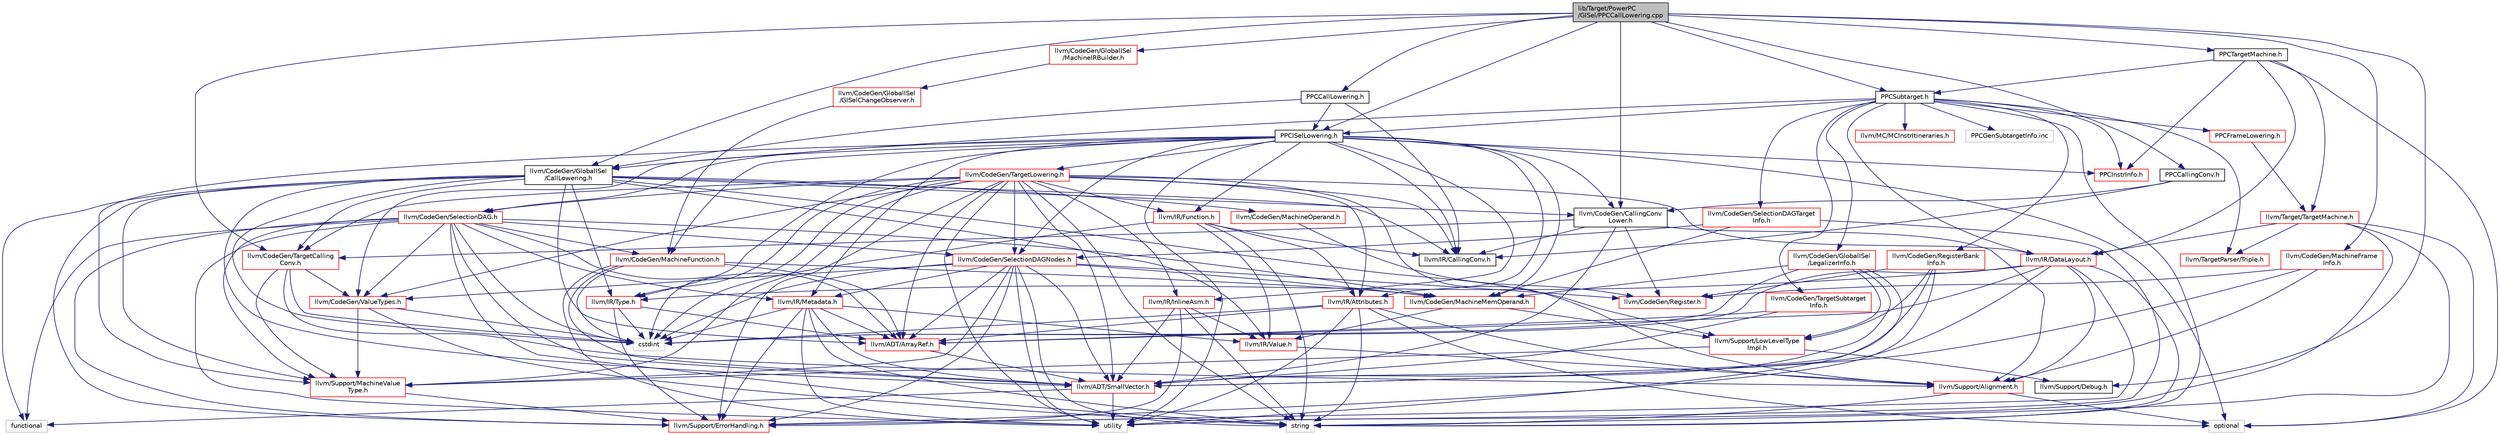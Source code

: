 digraph "lib/Target/PowerPC/GISel/PPCCallLowering.cpp"
{
 // LATEX_PDF_SIZE
  bgcolor="transparent";
  edge [fontname="Helvetica",fontsize="10",labelfontname="Helvetica",labelfontsize="10"];
  node [fontname="Helvetica",fontsize="10",shape=record];
  Node1 [label="lib/Target/PowerPC\l/GISel/PPCCallLowering.cpp",height=0.2,width=0.4,color="black", fillcolor="grey75", style="filled", fontcolor="black",tooltip=" "];
  Node1 -> Node2 [color="midnightblue",fontsize="10",style="solid",fontname="Helvetica"];
  Node2 [label="PPCCallLowering.h",height=0.2,width=0.4,color="black",URL="$PPCCallLowering_8h.html",tooltip=" "];
  Node2 -> Node3 [color="midnightblue",fontsize="10",style="solid",fontname="Helvetica"];
  Node3 [label="PPCISelLowering.h",height=0.2,width=0.4,color="black",URL="$PPCISelLowering_8h.html",tooltip=" "];
  Node3 -> Node4 [color="midnightblue",fontsize="10",style="solid",fontname="Helvetica"];
  Node4 [label="PPCInstrInfo.h",height=0.2,width=0.4,color="red",URL="$PPCInstrInfo_8h.html",tooltip=" "];
  Node3 -> Node230 [color="midnightblue",fontsize="10",style="solid",fontname="Helvetica"];
  Node230 [label="llvm/CodeGen/CallingConv\lLower.h",height=0.2,width=0.4,color="black",URL="$CallingConvLower_8h.html",tooltip=" "];
  Node230 -> Node53 [color="midnightblue",fontsize="10",style="solid",fontname="Helvetica"];
  Node53 [label="llvm/ADT/SmallVector.h",height=0.2,width=0.4,color="red",URL="$SmallVector_8h.html",tooltip=" "];
  Node53 -> Node54 [color="midnightblue",fontsize="10",style="solid",fontname="Helvetica"];
  Node54 [label="functional",height=0.2,width=0.4,color="grey75",tooltip=" "];
  Node53 -> Node15 [color="midnightblue",fontsize="10",style="solid",fontname="Helvetica"];
  Node15 [label="utility",height=0.2,width=0.4,color="grey75",tooltip=" "];
  Node230 -> Node132 [color="midnightblue",fontsize="10",style="solid",fontname="Helvetica"];
  Node132 [label="llvm/CodeGen/Register.h",height=0.2,width=0.4,color="red",URL="$Register_8h.html",tooltip=" "];
  Node230 -> Node231 [color="midnightblue",fontsize="10",style="solid",fontname="Helvetica"];
  Node231 [label="llvm/CodeGen/TargetCalling\lConv.h",height=0.2,width=0.4,color="red",URL="$TargetCallingConv_8h.html",tooltip=" "];
  Node231 -> Node232 [color="midnightblue",fontsize="10",style="solid",fontname="Helvetica"];
  Node232 [label="llvm/CodeGen/ValueTypes.h",height=0.2,width=0.4,color="red",URL="$ValueTypes_8h.html",tooltip=" "];
  Node232 -> Node129 [color="midnightblue",fontsize="10",style="solid",fontname="Helvetica"];
  Node129 [label="llvm/Support/MachineValue\lType.h",height=0.2,width=0.4,color="red",URL="$MachineValueType_8h.html",tooltip=" "];
  Node129 -> Node29 [color="midnightblue",fontsize="10",style="solid",fontname="Helvetica"];
  Node29 [label="llvm/Support/ErrorHandling.h",height=0.2,width=0.4,color="red",URL="$Support_2ErrorHandling_8h.html",tooltip=" "];
  Node232 -> Node12 [color="midnightblue",fontsize="10",style="solid",fontname="Helvetica"];
  Node12 [label="cstdint",height=0.2,width=0.4,color="grey75",tooltip=" "];
  Node232 -> Node52 [color="midnightblue",fontsize="10",style="solid",fontname="Helvetica"];
  Node52 [label="string",height=0.2,width=0.4,color="grey75",tooltip=" "];
  Node231 -> Node95 [color="midnightblue",fontsize="10",style="solid",fontname="Helvetica"];
  Node95 [label="llvm/Support/Alignment.h",height=0.2,width=0.4,color="red",URL="$Alignment_8h.html",tooltip=" "];
  Node95 -> Node51 [color="midnightblue",fontsize="10",style="solid",fontname="Helvetica"];
  Node51 [label="optional",height=0.2,width=0.4,color="grey75",tooltip=" "];
  Node95 -> Node52 [color="midnightblue",fontsize="10",style="solid",fontname="Helvetica"];
  Node231 -> Node129 [color="midnightblue",fontsize="10",style="solid",fontname="Helvetica"];
  Node231 -> Node12 [color="midnightblue",fontsize="10",style="solid",fontname="Helvetica"];
  Node230 -> Node169 [color="midnightblue",fontsize="10",style="solid",fontname="Helvetica"];
  Node169 [label="llvm/IR/CallingConv.h",height=0.2,width=0.4,color="black",URL="$CallingConv_8h.html",tooltip=" "];
  Node230 -> Node95 [color="midnightblue",fontsize="10",style="solid",fontname="Helvetica"];
  Node3 -> Node153 [color="midnightblue",fontsize="10",style="solid",fontname="Helvetica"];
  Node153 [label="llvm/CodeGen/MachineFunction.h",height=0.2,width=0.4,color="red",URL="$MachineFunction_8h.html",tooltip=" "];
  Node153 -> Node47 [color="midnightblue",fontsize="10",style="solid",fontname="Helvetica"];
  Node47 [label="llvm/ADT/ArrayRef.h",height=0.2,width=0.4,color="red",URL="$ArrayRef_8h.html",tooltip=" "];
  Node47 -> Node53 [color="midnightblue",fontsize="10",style="solid",fontname="Helvetica"];
  Node153 -> Node53 [color="midnightblue",fontsize="10",style="solid",fontname="Helvetica"];
  Node153 -> Node121 [color="midnightblue",fontsize="10",style="solid",fontname="Helvetica"];
  Node121 [label="llvm/CodeGen/MachineMemOperand.h",height=0.2,width=0.4,color="red",URL="$MachineMemOperand_8h.html",tooltip=" "];
  Node121 -> Node94 [color="midnightblue",fontsize="10",style="solid",fontname="Helvetica"];
  Node94 [label="llvm/IR/Value.h",height=0.2,width=0.4,color="red",URL="$Value_8h.html",tooltip=" "];
  Node94 -> Node95 [color="midnightblue",fontsize="10",style="solid",fontname="Helvetica"];
  Node121 -> Node127 [color="midnightblue",fontsize="10",style="solid",fontname="Helvetica"];
  Node127 [label="llvm/Support/LowLevelType\lImpl.h",height=0.2,width=0.4,color="red",URL="$LowLevelTypeImpl_8h.html",tooltip=" "];
  Node127 -> Node128 [color="midnightblue",fontsize="10",style="solid",fontname="Helvetica"];
  Node128 [label="llvm/Support/Debug.h",height=0.2,width=0.4,color="black",URL="$Debug_8h.html",tooltip=" "];
  Node127 -> Node129 [color="midnightblue",fontsize="10",style="solid",fontname="Helvetica"];
  Node153 -> Node12 [color="midnightblue",fontsize="10",style="solid",fontname="Helvetica"];
  Node153 -> Node15 [color="midnightblue",fontsize="10",style="solid",fontname="Helvetica"];
  Node3 -> Node121 [color="midnightblue",fontsize="10",style="solid",fontname="Helvetica"];
  Node3 -> Node233 [color="midnightblue",fontsize="10",style="solid",fontname="Helvetica"];
  Node233 [label="llvm/CodeGen/SelectionDAG.h",height=0.2,width=0.4,color="red",URL="$SelectionDAG_8h.html",tooltip=" "];
  Node233 -> Node47 [color="midnightblue",fontsize="10",style="solid",fontname="Helvetica"];
  Node233 -> Node53 [color="midnightblue",fontsize="10",style="solid",fontname="Helvetica"];
  Node233 -> Node153 [color="midnightblue",fontsize="10",style="solid",fontname="Helvetica"];
  Node233 -> Node121 [color="midnightblue",fontsize="10",style="solid",fontname="Helvetica"];
  Node233 -> Node238 [color="midnightblue",fontsize="10",style="solid",fontname="Helvetica"];
  Node238 [label="llvm/CodeGen/SelectionDAGNodes.h",height=0.2,width=0.4,color="red",URL="$SelectionDAGNodes_8h.html",tooltip=" "];
  Node238 -> Node47 [color="midnightblue",fontsize="10",style="solid",fontname="Helvetica"];
  Node238 -> Node53 [color="midnightblue",fontsize="10",style="solid",fontname="Helvetica"];
  Node238 -> Node121 [color="midnightblue",fontsize="10",style="solid",fontname="Helvetica"];
  Node238 -> Node132 [color="midnightblue",fontsize="10",style="solid",fontname="Helvetica"];
  Node238 -> Node232 [color="midnightblue",fontsize="10",style="solid",fontname="Helvetica"];
  Node238 -> Node81 [color="midnightblue",fontsize="10",style="solid",fontname="Helvetica"];
  Node81 [label="llvm/IR/Metadata.h",height=0.2,width=0.4,color="red",URL="$Metadata_8h.html",tooltip=" "];
  Node81 -> Node47 [color="midnightblue",fontsize="10",style="solid",fontname="Helvetica"];
  Node81 -> Node53 [color="midnightblue",fontsize="10",style="solid",fontname="Helvetica"];
  Node81 -> Node94 [color="midnightblue",fontsize="10",style="solid",fontname="Helvetica"];
  Node81 -> Node29 [color="midnightblue",fontsize="10",style="solid",fontname="Helvetica"];
  Node81 -> Node12 [color="midnightblue",fontsize="10",style="solid",fontname="Helvetica"];
  Node81 -> Node52 [color="midnightblue",fontsize="10",style="solid",fontname="Helvetica"];
  Node81 -> Node15 [color="midnightblue",fontsize="10",style="solid",fontname="Helvetica"];
  Node238 -> Node29 [color="midnightblue",fontsize="10",style="solid",fontname="Helvetica"];
  Node238 -> Node129 [color="midnightblue",fontsize="10",style="solid",fontname="Helvetica"];
  Node238 -> Node12 [color="midnightblue",fontsize="10",style="solid",fontname="Helvetica"];
  Node238 -> Node52 [color="midnightblue",fontsize="10",style="solid",fontname="Helvetica"];
  Node238 -> Node15 [color="midnightblue",fontsize="10",style="solid",fontname="Helvetica"];
  Node233 -> Node232 [color="midnightblue",fontsize="10",style="solid",fontname="Helvetica"];
  Node233 -> Node81 [color="midnightblue",fontsize="10",style="solid",fontname="Helvetica"];
  Node233 -> Node29 [color="midnightblue",fontsize="10",style="solid",fontname="Helvetica"];
  Node233 -> Node129 [color="midnightblue",fontsize="10",style="solid",fontname="Helvetica"];
  Node233 -> Node12 [color="midnightblue",fontsize="10",style="solid",fontname="Helvetica"];
  Node233 -> Node54 [color="midnightblue",fontsize="10",style="solid",fontname="Helvetica"];
  Node233 -> Node52 [color="midnightblue",fontsize="10",style="solid",fontname="Helvetica"];
  Node233 -> Node15 [color="midnightblue",fontsize="10",style="solid",fontname="Helvetica"];
  Node3 -> Node238 [color="midnightblue",fontsize="10",style="solid",fontname="Helvetica"];
  Node3 -> Node247 [color="midnightblue",fontsize="10",style="solid",fontname="Helvetica"];
  Node247 [label="llvm/CodeGen/TargetLowering.h",height=0.2,width=0.4,color="red",URL="$TargetLowering_8h.html",tooltip=" "];
  Node247 -> Node47 [color="midnightblue",fontsize="10",style="solid",fontname="Helvetica"];
  Node247 -> Node53 [color="midnightblue",fontsize="10",style="solid",fontname="Helvetica"];
  Node247 -> Node233 [color="midnightblue",fontsize="10",style="solid",fontname="Helvetica"];
  Node247 -> Node238 [color="midnightblue",fontsize="10",style="solid",fontname="Helvetica"];
  Node247 -> Node231 [color="midnightblue",fontsize="10",style="solid",fontname="Helvetica"];
  Node247 -> Node232 [color="midnightblue",fontsize="10",style="solid",fontname="Helvetica"];
  Node247 -> Node172 [color="midnightblue",fontsize="10",style="solid",fontname="Helvetica"];
  Node172 [label="llvm/IR/Attributes.h",height=0.2,width=0.4,color="red",URL="$Attributes_8h.html",tooltip=" "];
  Node172 -> Node47 [color="midnightblue",fontsize="10",style="solid",fontname="Helvetica"];
  Node172 -> Node95 [color="midnightblue",fontsize="10",style="solid",fontname="Helvetica"];
  Node172 -> Node12 [color="midnightblue",fontsize="10",style="solid",fontname="Helvetica"];
  Node172 -> Node51 [color="midnightblue",fontsize="10",style="solid",fontname="Helvetica"];
  Node172 -> Node52 [color="midnightblue",fontsize="10",style="solid",fontname="Helvetica"];
  Node172 -> Node15 [color="midnightblue",fontsize="10",style="solid",fontname="Helvetica"];
  Node247 -> Node169 [color="midnightblue",fontsize="10",style="solid",fontname="Helvetica"];
  Node247 -> Node252 [color="midnightblue",fontsize="10",style="solid",fontname="Helvetica"];
  Node252 [label="llvm/IR/DataLayout.h",height=0.2,width=0.4,color="red",URL="$DataLayout_8h.html",tooltip=" "];
  Node252 -> Node47 [color="midnightblue",fontsize="10",style="solid",fontname="Helvetica"];
  Node252 -> Node53 [color="midnightblue",fontsize="10",style="solid",fontname="Helvetica"];
  Node252 -> Node124 [color="midnightblue",fontsize="10",style="solid",fontname="Helvetica"];
  Node124 [label="llvm/IR/Type.h",height=0.2,width=0.4,color="red",URL="$Type_8h.html",tooltip=" "];
  Node124 -> Node47 [color="midnightblue",fontsize="10",style="solid",fontname="Helvetica"];
  Node124 -> Node29 [color="midnightblue",fontsize="10",style="solid",fontname="Helvetica"];
  Node124 -> Node12 [color="midnightblue",fontsize="10",style="solid",fontname="Helvetica"];
  Node252 -> Node95 [color="midnightblue",fontsize="10",style="solid",fontname="Helvetica"];
  Node252 -> Node29 [color="midnightblue",fontsize="10",style="solid",fontname="Helvetica"];
  Node252 -> Node12 [color="midnightblue",fontsize="10",style="solid",fontname="Helvetica"];
  Node252 -> Node52 [color="midnightblue",fontsize="10",style="solid",fontname="Helvetica"];
  Node247 -> Node176 [color="midnightblue",fontsize="10",style="solid",fontname="Helvetica"];
  Node176 [label="llvm/IR/Function.h",height=0.2,width=0.4,color="red",URL="$Function_8h.html",tooltip=" "];
  Node176 -> Node172 [color="midnightblue",fontsize="10",style="solid",fontname="Helvetica"];
  Node176 -> Node169 [color="midnightblue",fontsize="10",style="solid",fontname="Helvetica"];
  Node176 -> Node94 [color="midnightblue",fontsize="10",style="solid",fontname="Helvetica"];
  Node176 -> Node12 [color="midnightblue",fontsize="10",style="solid",fontname="Helvetica"];
  Node176 -> Node52 [color="midnightblue",fontsize="10",style="solid",fontname="Helvetica"];
  Node247 -> Node138 [color="midnightblue",fontsize="10",style="solid",fontname="Helvetica"];
  Node138 [label="llvm/IR/InlineAsm.h",height=0.2,width=0.4,color="red",URL="$InlineAsm_8h.html",tooltip=" "];
  Node138 -> Node53 [color="midnightblue",fontsize="10",style="solid",fontname="Helvetica"];
  Node138 -> Node94 [color="midnightblue",fontsize="10",style="solid",fontname="Helvetica"];
  Node138 -> Node29 [color="midnightblue",fontsize="10",style="solid",fontname="Helvetica"];
  Node138 -> Node52 [color="midnightblue",fontsize="10",style="solid",fontname="Helvetica"];
  Node247 -> Node124 [color="midnightblue",fontsize="10",style="solid",fontname="Helvetica"];
  Node247 -> Node95 [color="midnightblue",fontsize="10",style="solid",fontname="Helvetica"];
  Node247 -> Node29 [color="midnightblue",fontsize="10",style="solid",fontname="Helvetica"];
  Node247 -> Node129 [color="midnightblue",fontsize="10",style="solid",fontname="Helvetica"];
  Node247 -> Node12 [color="midnightblue",fontsize="10",style="solid",fontname="Helvetica"];
  Node247 -> Node52 [color="midnightblue",fontsize="10",style="solid",fontname="Helvetica"];
  Node247 -> Node15 [color="midnightblue",fontsize="10",style="solid",fontname="Helvetica"];
  Node3 -> Node232 [color="midnightblue",fontsize="10",style="solid",fontname="Helvetica"];
  Node3 -> Node172 [color="midnightblue",fontsize="10",style="solid",fontname="Helvetica"];
  Node3 -> Node169 [color="midnightblue",fontsize="10",style="solid",fontname="Helvetica"];
  Node3 -> Node176 [color="midnightblue",fontsize="10",style="solid",fontname="Helvetica"];
  Node3 -> Node138 [color="midnightblue",fontsize="10",style="solid",fontname="Helvetica"];
  Node3 -> Node81 [color="midnightblue",fontsize="10",style="solid",fontname="Helvetica"];
  Node3 -> Node124 [color="midnightblue",fontsize="10",style="solid",fontname="Helvetica"];
  Node3 -> Node129 [color="midnightblue",fontsize="10",style="solid",fontname="Helvetica"];
  Node3 -> Node51 [color="midnightblue",fontsize="10",style="solid",fontname="Helvetica"];
  Node3 -> Node15 [color="midnightblue",fontsize="10",style="solid",fontname="Helvetica"];
  Node2 -> Node271 [color="midnightblue",fontsize="10",style="solid",fontname="Helvetica"];
  Node271 [label="llvm/CodeGen/GlobalISel\l/CallLowering.h",height=0.2,width=0.4,color="black",URL="$CallLowering_8h.html",tooltip=" "];
  Node271 -> Node47 [color="midnightblue",fontsize="10",style="solid",fontname="Helvetica"];
  Node271 -> Node53 [color="midnightblue",fontsize="10",style="solid",fontname="Helvetica"];
  Node271 -> Node230 [color="midnightblue",fontsize="10",style="solid",fontname="Helvetica"];
  Node271 -> Node131 [color="midnightblue",fontsize="10",style="solid",fontname="Helvetica"];
  Node131 [label="llvm/CodeGen/MachineOperand.h",height=0.2,width=0.4,color="red",URL="$MachineOperand_8h.html",tooltip=" "];
  Node131 -> Node132 [color="midnightblue",fontsize="10",style="solid",fontname="Helvetica"];
  Node271 -> Node231 [color="midnightblue",fontsize="10",style="solid",fontname="Helvetica"];
  Node271 -> Node169 [color="midnightblue",fontsize="10",style="solid",fontname="Helvetica"];
  Node271 -> Node124 [color="midnightblue",fontsize="10",style="solid",fontname="Helvetica"];
  Node271 -> Node94 [color="midnightblue",fontsize="10",style="solid",fontname="Helvetica"];
  Node271 -> Node29 [color="midnightblue",fontsize="10",style="solid",fontname="Helvetica"];
  Node271 -> Node127 [color="midnightblue",fontsize="10",style="solid",fontname="Helvetica"];
  Node271 -> Node129 [color="midnightblue",fontsize="10",style="solid",fontname="Helvetica"];
  Node271 -> Node12 [color="midnightblue",fontsize="10",style="solid",fontname="Helvetica"];
  Node271 -> Node54 [color="midnightblue",fontsize="10",style="solid",fontname="Helvetica"];
  Node2 -> Node169 [color="midnightblue",fontsize="10",style="solid",fontname="Helvetica"];
  Node1 -> Node272 [color="midnightblue",fontsize="10",style="solid",fontname="Helvetica"];
  Node272 [label="PPCCallingConv.h",height=0.2,width=0.4,color="black",URL="$PPCCallingConv_8h.html",tooltip=" "];
  Node272 -> Node230 [color="midnightblue",fontsize="10",style="solid",fontname="Helvetica"];
  Node272 -> Node169 [color="midnightblue",fontsize="10",style="solid",fontname="Helvetica"];
  Node1 -> Node3 [color="midnightblue",fontsize="10",style="solid",fontname="Helvetica"];
  Node1 -> Node273 [color="midnightblue",fontsize="10",style="solid",fontname="Helvetica"];
  Node273 [label="PPCSubtarget.h",height=0.2,width=0.4,color="black",URL="$PPCSubtarget_8h.html",tooltip=" "];
  Node273 -> Node274 [color="midnightblue",fontsize="10",style="solid",fontname="Helvetica"];
  Node274 [label="PPCFrameLowering.h",height=0.2,width=0.4,color="red",URL="$PPCFrameLowering_8h.html",tooltip=" "];
  Node274 -> Node276 [color="midnightblue",fontsize="10",style="solid",fontname="Helvetica"];
  Node276 [label="llvm/Target/TargetMachine.h",height=0.2,width=0.4,color="red",URL="$Target_2TargetMachine_8h.html",tooltip=" "];
  Node276 -> Node252 [color="midnightblue",fontsize="10",style="solid",fontname="Helvetica"];
  Node276 -> Node216 [color="midnightblue",fontsize="10",style="solid",fontname="Helvetica"];
  Node216 [label="llvm/TargetParser/Triple.h",height=0.2,width=0.4,color="red",URL="$Triple_8h.html",tooltip=" "];
  Node276 -> Node51 [color="midnightblue",fontsize="10",style="solid",fontname="Helvetica"];
  Node276 -> Node52 [color="midnightblue",fontsize="10",style="solid",fontname="Helvetica"];
  Node276 -> Node15 [color="midnightblue",fontsize="10",style="solid",fontname="Helvetica"];
  Node273 -> Node3 [color="midnightblue",fontsize="10",style="solid",fontname="Helvetica"];
  Node273 -> Node4 [color="midnightblue",fontsize="10",style="solid",fontname="Helvetica"];
  Node273 -> Node271 [color="midnightblue",fontsize="10",style="solid",fontname="Helvetica"];
  Node273 -> Node280 [color="midnightblue",fontsize="10",style="solid",fontname="Helvetica"];
  Node280 [label="llvm/CodeGen/GlobalISel\l/LegalizerInfo.h",height=0.2,width=0.4,color="red",URL="$LegalizerInfo_8h.html",tooltip=" "];
  Node280 -> Node53 [color="midnightblue",fontsize="10",style="solid",fontname="Helvetica"];
  Node280 -> Node121 [color="midnightblue",fontsize="10",style="solid",fontname="Helvetica"];
  Node280 -> Node127 [color="midnightblue",fontsize="10",style="solid",fontname="Helvetica"];
  Node280 -> Node12 [color="midnightblue",fontsize="10",style="solid",fontname="Helvetica"];
  Node280 -> Node15 [color="midnightblue",fontsize="10",style="solid",fontname="Helvetica"];
  Node273 -> Node284 [color="midnightblue",fontsize="10",style="solid",fontname="Helvetica"];
  Node284 [label="llvm/CodeGen/RegisterBank\lInfo.h",height=0.2,width=0.4,color="red",URL="$RegisterBankInfo_8h.html",tooltip=" "];
  Node284 -> Node53 [color="midnightblue",fontsize="10",style="solid",fontname="Helvetica"];
  Node284 -> Node132 [color="midnightblue",fontsize="10",style="solid",fontname="Helvetica"];
  Node284 -> Node29 [color="midnightblue",fontsize="10",style="solid",fontname="Helvetica"];
  Node284 -> Node127 [color="midnightblue",fontsize="10",style="solid",fontname="Helvetica"];
  Node273 -> Node285 [color="midnightblue",fontsize="10",style="solid",fontname="Helvetica"];
  Node285 [label="llvm/CodeGen/SelectionDAGTarget\lInfo.h",height=0.2,width=0.4,color="red",URL="$SelectionDAGTargetInfo_8h.html",tooltip=" "];
  Node285 -> Node121 [color="midnightblue",fontsize="10",style="solid",fontname="Helvetica"];
  Node285 -> Node238 [color="midnightblue",fontsize="10",style="solid",fontname="Helvetica"];
  Node285 -> Node15 [color="midnightblue",fontsize="10",style="solid",fontname="Helvetica"];
  Node273 -> Node195 [color="midnightblue",fontsize="10",style="solid",fontname="Helvetica"];
  Node195 [label="llvm/CodeGen/TargetSubtarget\lInfo.h",height=0.2,width=0.4,color="red",URL="$TargetSubtargetInfo_8h.html",tooltip=" "];
  Node195 -> Node47 [color="midnightblue",fontsize="10",style="solid",fontname="Helvetica"];
  Node195 -> Node53 [color="midnightblue",fontsize="10",style="solid",fontname="Helvetica"];
  Node273 -> Node252 [color="midnightblue",fontsize="10",style="solid",fontname="Helvetica"];
  Node273 -> Node213 [color="midnightblue",fontsize="10",style="solid",fontname="Helvetica"];
  Node213 [label="llvm/MC/MCInstrItineraries.h",height=0.2,width=0.4,color="red",URL="$MCInstrItineraries_8h.html",tooltip=" "];
  Node273 -> Node216 [color="midnightblue",fontsize="10",style="solid",fontname="Helvetica"];
  Node273 -> Node52 [color="midnightblue",fontsize="10",style="solid",fontname="Helvetica"];
  Node273 -> Node71 [color="midnightblue",fontsize="10",style="solid",fontname="Helvetica"];
  Node71 [label="PPCGenSubtargetInfo.inc",height=0.2,width=0.4,color="grey75",tooltip=" "];
  Node1 -> Node286 [color="midnightblue",fontsize="10",style="solid",fontname="Helvetica"];
  Node286 [label="PPCTargetMachine.h",height=0.2,width=0.4,color="black",URL="$PPCTargetMachine_8h.html",tooltip=" "];
  Node286 -> Node4 [color="midnightblue",fontsize="10",style="solid",fontname="Helvetica"];
  Node286 -> Node273 [color="midnightblue",fontsize="10",style="solid",fontname="Helvetica"];
  Node286 -> Node252 [color="midnightblue",fontsize="10",style="solid",fontname="Helvetica"];
  Node286 -> Node276 [color="midnightblue",fontsize="10",style="solid",fontname="Helvetica"];
  Node286 -> Node51 [color="midnightblue",fontsize="10",style="solid",fontname="Helvetica"];
  Node1 -> Node230 [color="midnightblue",fontsize="10",style="solid",fontname="Helvetica"];
  Node1 -> Node271 [color="midnightblue",fontsize="10",style="solid",fontname="Helvetica"];
  Node1 -> Node287 [color="midnightblue",fontsize="10",style="solid",fontname="Helvetica"];
  Node287 [label="llvm/CodeGen/GlobalISel\l/MachineIRBuilder.h",height=0.2,width=0.4,color="red",URL="$MachineIRBuilder_8h.html",tooltip=" "];
  Node287 -> Node288 [color="midnightblue",fontsize="10",style="solid",fontname="Helvetica"];
  Node288 [label="llvm/CodeGen/GlobalISel\l/GISelChangeObserver.h",height=0.2,width=0.4,color="red",URL="$GISelChangeObserver_8h.html",tooltip=" "];
  Node288 -> Node153 [color="midnightblue",fontsize="10",style="solid",fontname="Helvetica"];
  Node1 -> Node289 [color="midnightblue",fontsize="10",style="solid",fontname="Helvetica"];
  Node289 [label="llvm/CodeGen/MachineFrame\lInfo.h",height=0.2,width=0.4,color="red",URL="$MachineFrameInfo_8h.html",tooltip=" "];
  Node289 -> Node53 [color="midnightblue",fontsize="10",style="solid",fontname="Helvetica"];
  Node289 -> Node132 [color="midnightblue",fontsize="10",style="solid",fontname="Helvetica"];
  Node289 -> Node95 [color="midnightblue",fontsize="10",style="solid",fontname="Helvetica"];
  Node1 -> Node231 [color="midnightblue",fontsize="10",style="solid",fontname="Helvetica"];
  Node1 -> Node128 [color="midnightblue",fontsize="10",style="solid",fontname="Helvetica"];
}
